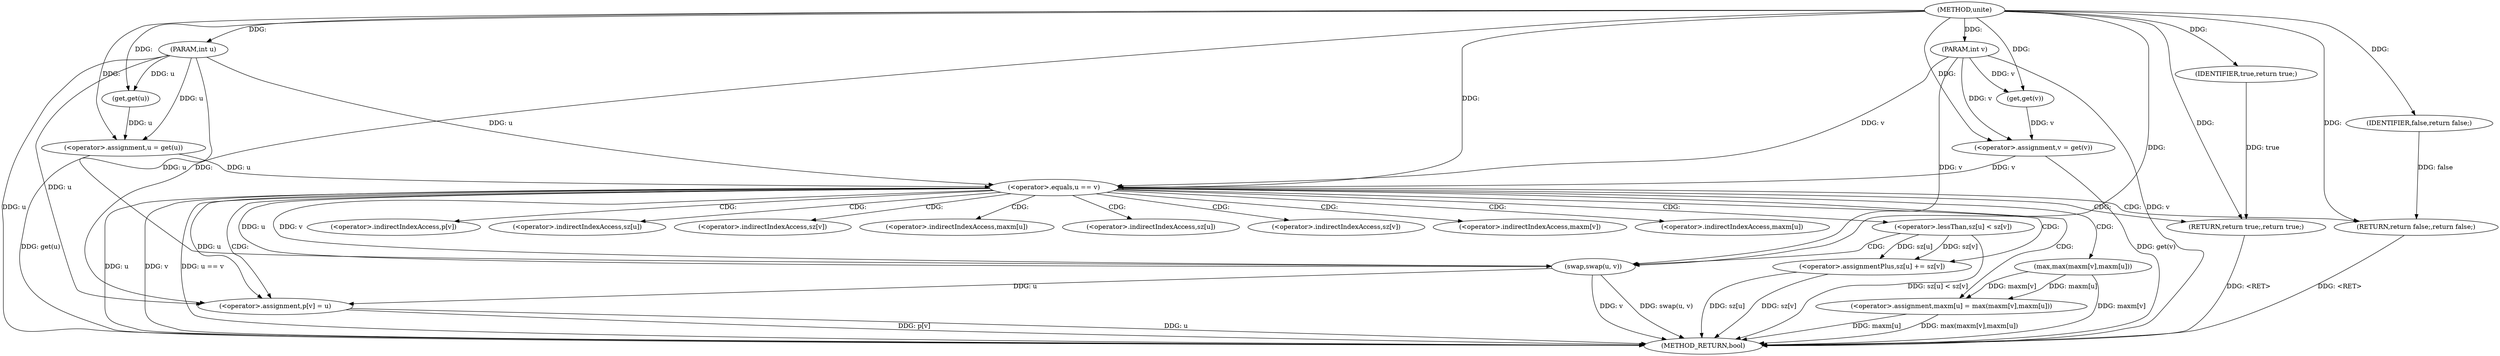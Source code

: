 digraph "unite" {  
"1000212" [label = "(METHOD,unite)" ]
"1000266" [label = "(METHOD_RETURN,bool)" ]
"1000213" [label = "(PARAM,int u)" ]
"1000214" [label = "(PARAM,int v)" ]
"1000216" [label = "(<operator>.assignment,u = get(u))" ]
"1000220" [label = "(<operator>.assignment,v = get(v))" ]
"1000241" [label = "(<operator>.assignment,p[v] = u)" ]
"1000246" [label = "(<operator>.assignmentPlus,sz[u] += sz[v])" ]
"1000253" [label = "(<operator>.assignment,maxm[u] = max(maxm[v],maxm[u]))" ]
"1000264" [label = "(RETURN,return true;,return true;)" ]
"1000225" [label = "(<operator>.equals,u == v)" ]
"1000228" [label = "(RETURN,return false;,return false;)" ]
"1000231" [label = "(<operator>.lessThan,sz[u] < sz[v])" ]
"1000238" [label = "(swap,swap(u, v))" ]
"1000265" [label = "(IDENTIFIER,true,return true;)" ]
"1000218" [label = "(get,get(u))" ]
"1000222" [label = "(get,get(v))" ]
"1000229" [label = "(IDENTIFIER,false,return false;)" ]
"1000257" [label = "(max,max(maxm[v],maxm[u]))" ]
"1000242" [label = "(<operator>.indirectIndexAccess,p[v])" ]
"1000247" [label = "(<operator>.indirectIndexAccess,sz[u])" ]
"1000250" [label = "(<operator>.indirectIndexAccess,sz[v])" ]
"1000254" [label = "(<operator>.indirectIndexAccess,maxm[u])" ]
"1000232" [label = "(<operator>.indirectIndexAccess,sz[u])" ]
"1000235" [label = "(<operator>.indirectIndexAccess,sz[v])" ]
"1000258" [label = "(<operator>.indirectIndexAccess,maxm[v])" ]
"1000261" [label = "(<operator>.indirectIndexAccess,maxm[u])" ]
  "1000228" -> "1000266"  [ label = "DDG: <RET>"] 
  "1000264" -> "1000266"  [ label = "DDG: <RET>"] 
  "1000213" -> "1000266"  [ label = "DDG: u"] 
  "1000214" -> "1000266"  [ label = "DDG: v"] 
  "1000216" -> "1000266"  [ label = "DDG: get(u)"] 
  "1000220" -> "1000266"  [ label = "DDG: get(v)"] 
  "1000225" -> "1000266"  [ label = "DDG: u"] 
  "1000225" -> "1000266"  [ label = "DDG: v"] 
  "1000225" -> "1000266"  [ label = "DDG: u == v"] 
  "1000231" -> "1000266"  [ label = "DDG: sz[u] < sz[v]"] 
  "1000238" -> "1000266"  [ label = "DDG: v"] 
  "1000238" -> "1000266"  [ label = "DDG: swap(u, v)"] 
  "1000241" -> "1000266"  [ label = "DDG: p[v]"] 
  "1000241" -> "1000266"  [ label = "DDG: u"] 
  "1000246" -> "1000266"  [ label = "DDG: sz[u]"] 
  "1000246" -> "1000266"  [ label = "DDG: sz[v]"] 
  "1000253" -> "1000266"  [ label = "DDG: maxm[u]"] 
  "1000257" -> "1000266"  [ label = "DDG: maxm[v]"] 
  "1000253" -> "1000266"  [ label = "DDG: max(maxm[v],maxm[u])"] 
  "1000212" -> "1000213"  [ label = "DDG: "] 
  "1000212" -> "1000214"  [ label = "DDG: "] 
  "1000218" -> "1000216"  [ label = "DDG: u"] 
  "1000222" -> "1000220"  [ label = "DDG: v"] 
  "1000225" -> "1000241"  [ label = "DDG: u"] 
  "1000238" -> "1000241"  [ label = "DDG: u"] 
  "1000213" -> "1000241"  [ label = "DDG: u"] 
  "1000212" -> "1000241"  [ label = "DDG: "] 
  "1000231" -> "1000246"  [ label = "DDG: sz[v]"] 
  "1000257" -> "1000253"  [ label = "DDG: maxm[u]"] 
  "1000257" -> "1000253"  [ label = "DDG: maxm[v]"] 
  "1000265" -> "1000264"  [ label = "DDG: true"] 
  "1000212" -> "1000264"  [ label = "DDG: "] 
  "1000213" -> "1000216"  [ label = "DDG: u"] 
  "1000212" -> "1000216"  [ label = "DDG: "] 
  "1000214" -> "1000220"  [ label = "DDG: v"] 
  "1000212" -> "1000220"  [ label = "DDG: "] 
  "1000229" -> "1000228"  [ label = "DDG: false"] 
  "1000212" -> "1000228"  [ label = "DDG: "] 
  "1000231" -> "1000246"  [ label = "DDG: sz[u]"] 
  "1000212" -> "1000265"  [ label = "DDG: "] 
  "1000213" -> "1000218"  [ label = "DDG: u"] 
  "1000212" -> "1000218"  [ label = "DDG: "] 
  "1000214" -> "1000222"  [ label = "DDG: v"] 
  "1000212" -> "1000222"  [ label = "DDG: "] 
  "1000216" -> "1000225"  [ label = "DDG: u"] 
  "1000213" -> "1000225"  [ label = "DDG: u"] 
  "1000212" -> "1000225"  [ label = "DDG: "] 
  "1000220" -> "1000225"  [ label = "DDG: v"] 
  "1000214" -> "1000225"  [ label = "DDG: v"] 
  "1000212" -> "1000229"  [ label = "DDG: "] 
  "1000225" -> "1000238"  [ label = "DDG: u"] 
  "1000213" -> "1000238"  [ label = "DDG: u"] 
  "1000212" -> "1000238"  [ label = "DDG: "] 
  "1000225" -> "1000238"  [ label = "DDG: v"] 
  "1000214" -> "1000238"  [ label = "DDG: v"] 
  "1000225" -> "1000247"  [ label = "CDG: "] 
  "1000225" -> "1000258"  [ label = "CDG: "] 
  "1000225" -> "1000254"  [ label = "CDG: "] 
  "1000225" -> "1000253"  [ label = "CDG: "] 
  "1000225" -> "1000261"  [ label = "CDG: "] 
  "1000225" -> "1000242"  [ label = "CDG: "] 
  "1000225" -> "1000235"  [ label = "CDG: "] 
  "1000225" -> "1000246"  [ label = "CDG: "] 
  "1000225" -> "1000250"  [ label = "CDG: "] 
  "1000225" -> "1000257"  [ label = "CDG: "] 
  "1000225" -> "1000231"  [ label = "CDG: "] 
  "1000225" -> "1000241"  [ label = "CDG: "] 
  "1000225" -> "1000264"  [ label = "CDG: "] 
  "1000225" -> "1000232"  [ label = "CDG: "] 
  "1000225" -> "1000228"  [ label = "CDG: "] 
  "1000231" -> "1000238"  [ label = "CDG: "] 
}
